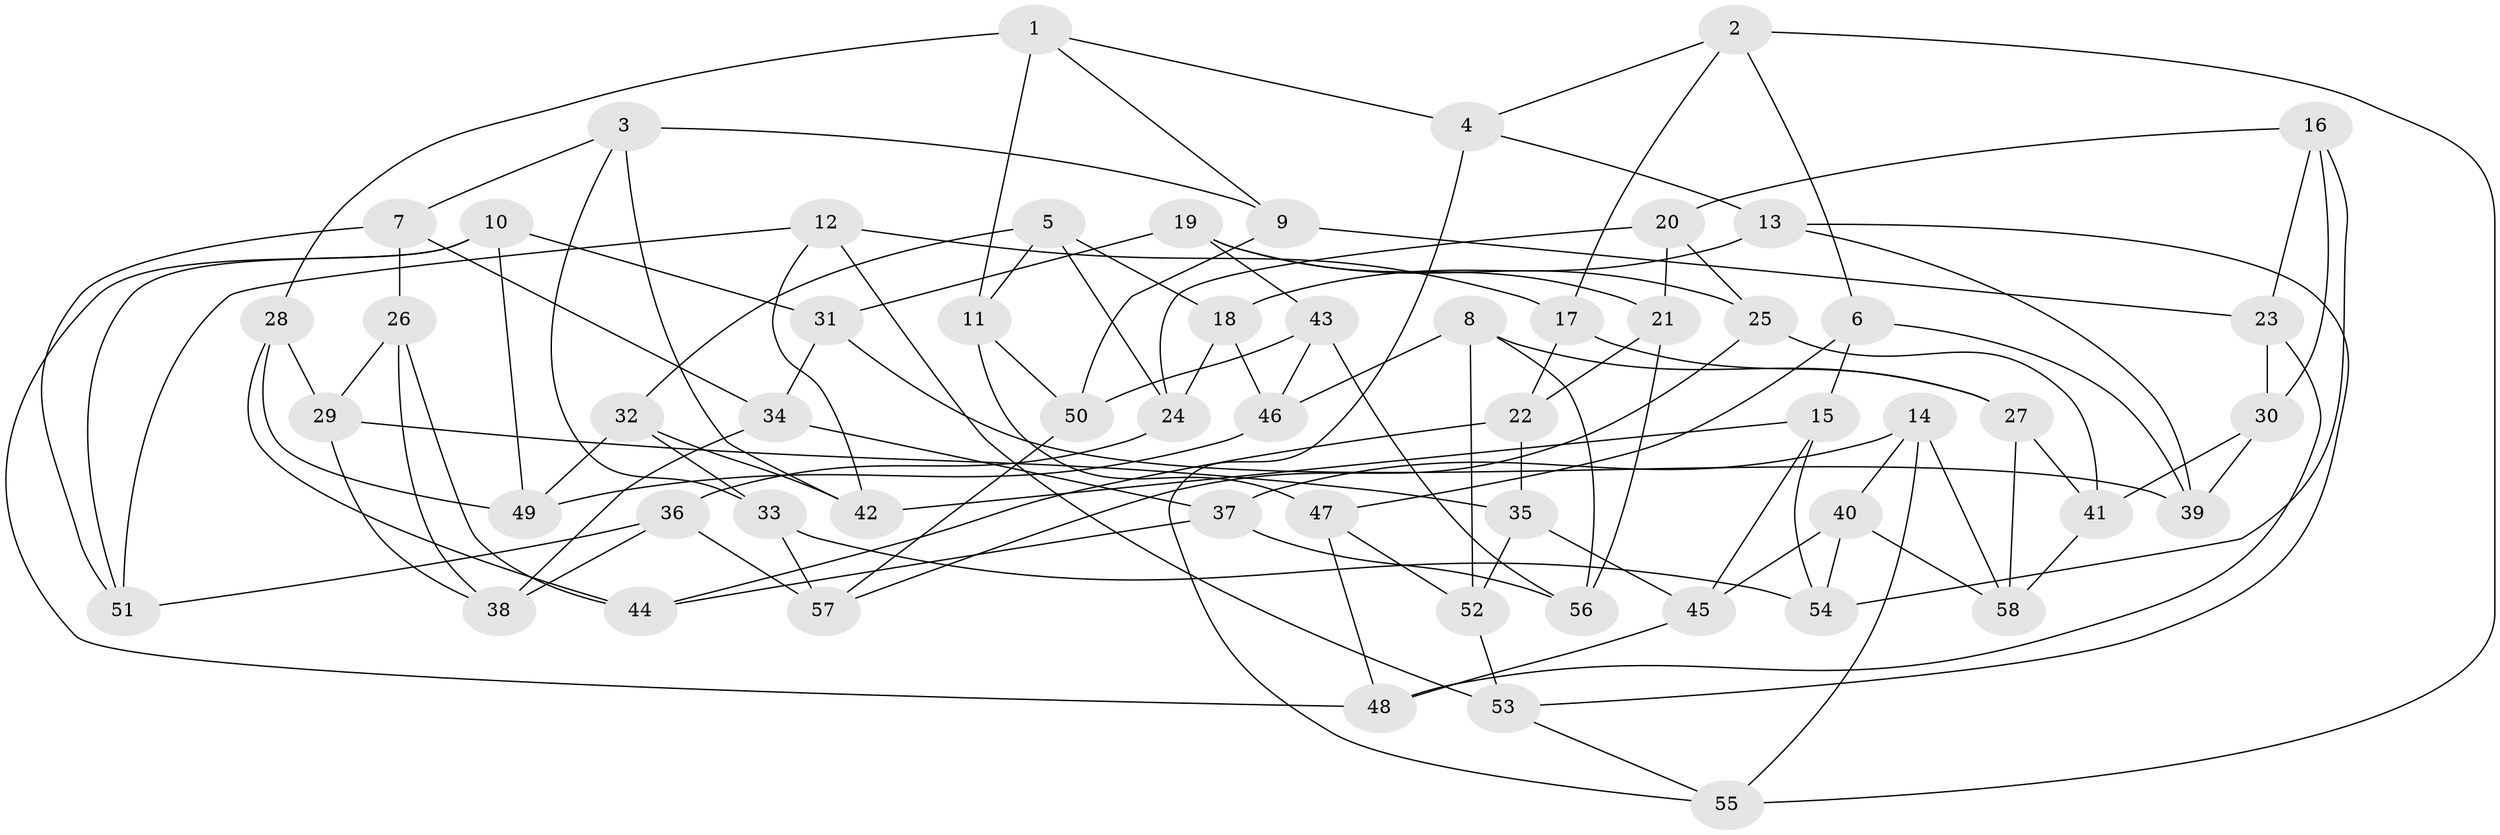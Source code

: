 // coarse degree distribution, {6: 0.4857142857142857, 5: 0.14285714285714285, 4: 0.2857142857142857, 3: 0.08571428571428572}
// Generated by graph-tools (version 1.1) at 2025/24/03/03/25 07:24:24]
// undirected, 58 vertices, 116 edges
graph export_dot {
graph [start="1"]
  node [color=gray90,style=filled];
  1;
  2;
  3;
  4;
  5;
  6;
  7;
  8;
  9;
  10;
  11;
  12;
  13;
  14;
  15;
  16;
  17;
  18;
  19;
  20;
  21;
  22;
  23;
  24;
  25;
  26;
  27;
  28;
  29;
  30;
  31;
  32;
  33;
  34;
  35;
  36;
  37;
  38;
  39;
  40;
  41;
  42;
  43;
  44;
  45;
  46;
  47;
  48;
  49;
  50;
  51;
  52;
  53;
  54;
  55;
  56;
  57;
  58;
  1 -- 28;
  1 -- 9;
  1 -- 4;
  1 -- 11;
  2 -- 6;
  2 -- 4;
  2 -- 17;
  2 -- 55;
  3 -- 7;
  3 -- 33;
  3 -- 42;
  3 -- 9;
  4 -- 13;
  4 -- 55;
  5 -- 32;
  5 -- 24;
  5 -- 18;
  5 -- 11;
  6 -- 39;
  6 -- 47;
  6 -- 15;
  7 -- 51;
  7 -- 34;
  7 -- 26;
  8 -- 56;
  8 -- 27;
  8 -- 46;
  8 -- 52;
  9 -- 23;
  9 -- 50;
  10 -- 49;
  10 -- 48;
  10 -- 31;
  10 -- 51;
  11 -- 47;
  11 -- 50;
  12 -- 17;
  12 -- 42;
  12 -- 51;
  12 -- 53;
  13 -- 53;
  13 -- 39;
  13 -- 18;
  14 -- 58;
  14 -- 37;
  14 -- 40;
  14 -- 55;
  15 -- 45;
  15 -- 54;
  15 -- 42;
  16 -- 54;
  16 -- 23;
  16 -- 30;
  16 -- 20;
  17 -- 27;
  17 -- 22;
  18 -- 24;
  18 -- 46;
  19 -- 21;
  19 -- 43;
  19 -- 25;
  19 -- 31;
  20 -- 24;
  20 -- 21;
  20 -- 25;
  21 -- 56;
  21 -- 22;
  22 -- 44;
  22 -- 35;
  23 -- 30;
  23 -- 48;
  24 -- 36;
  25 -- 57;
  25 -- 41;
  26 -- 38;
  26 -- 44;
  26 -- 29;
  27 -- 58;
  27 -- 41;
  28 -- 44;
  28 -- 49;
  28 -- 29;
  29 -- 35;
  29 -- 38;
  30 -- 39;
  30 -- 41;
  31 -- 39;
  31 -- 34;
  32 -- 49;
  32 -- 42;
  32 -- 33;
  33 -- 54;
  33 -- 57;
  34 -- 37;
  34 -- 38;
  35 -- 45;
  35 -- 52;
  36 -- 38;
  36 -- 51;
  36 -- 57;
  37 -- 56;
  37 -- 44;
  40 -- 58;
  40 -- 45;
  40 -- 54;
  41 -- 58;
  43 -- 56;
  43 -- 50;
  43 -- 46;
  45 -- 48;
  46 -- 49;
  47 -- 52;
  47 -- 48;
  50 -- 57;
  52 -- 53;
  53 -- 55;
}
